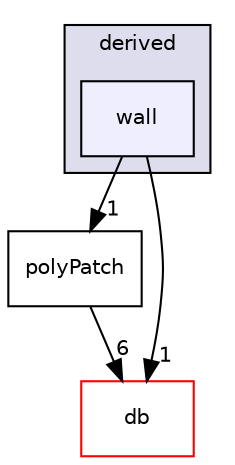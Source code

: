 digraph "src/OpenFOAM/meshes/polyMesh/polyPatches/derived/wall" {
  bgcolor=transparent;
  compound=true
  node [ fontsize="10", fontname="Helvetica"];
  edge [ labelfontsize="10", labelfontname="Helvetica"];
  subgraph clusterdir_a5ef85040496783b4d5878389b607442 {
    graph [ bgcolor="#ddddee", pencolor="black", label="derived" fontname="Helvetica", fontsize="10", URL="dir_a5ef85040496783b4d5878389b607442.html"]
  dir_7679b0be99a8e00b5a737fc0f391b94e [shape=box, label="wall", style="filled", fillcolor="#eeeeff", pencolor="black", URL="dir_7679b0be99a8e00b5a737fc0f391b94e.html"];
  }
  dir_e00799da7fb4d299a4bc01389c26736d [shape=box label="polyPatch" URL="dir_e00799da7fb4d299a4bc01389c26736d.html"];
  dir_63c634f7a7cfd679ac26c67fb30fc32f [shape=box label="db" color="red" URL="dir_63c634f7a7cfd679ac26c67fb30fc32f.html"];
  dir_e00799da7fb4d299a4bc01389c26736d->dir_63c634f7a7cfd679ac26c67fb30fc32f [headlabel="6", labeldistance=1.5 headhref="dir_002299_001952.html"];
  dir_7679b0be99a8e00b5a737fc0f391b94e->dir_e00799da7fb4d299a4bc01389c26736d [headlabel="1", labeldistance=1.5 headhref="dir_002298_002299.html"];
  dir_7679b0be99a8e00b5a737fc0f391b94e->dir_63c634f7a7cfd679ac26c67fb30fc32f [headlabel="1", labeldistance=1.5 headhref="dir_002298_001952.html"];
}
